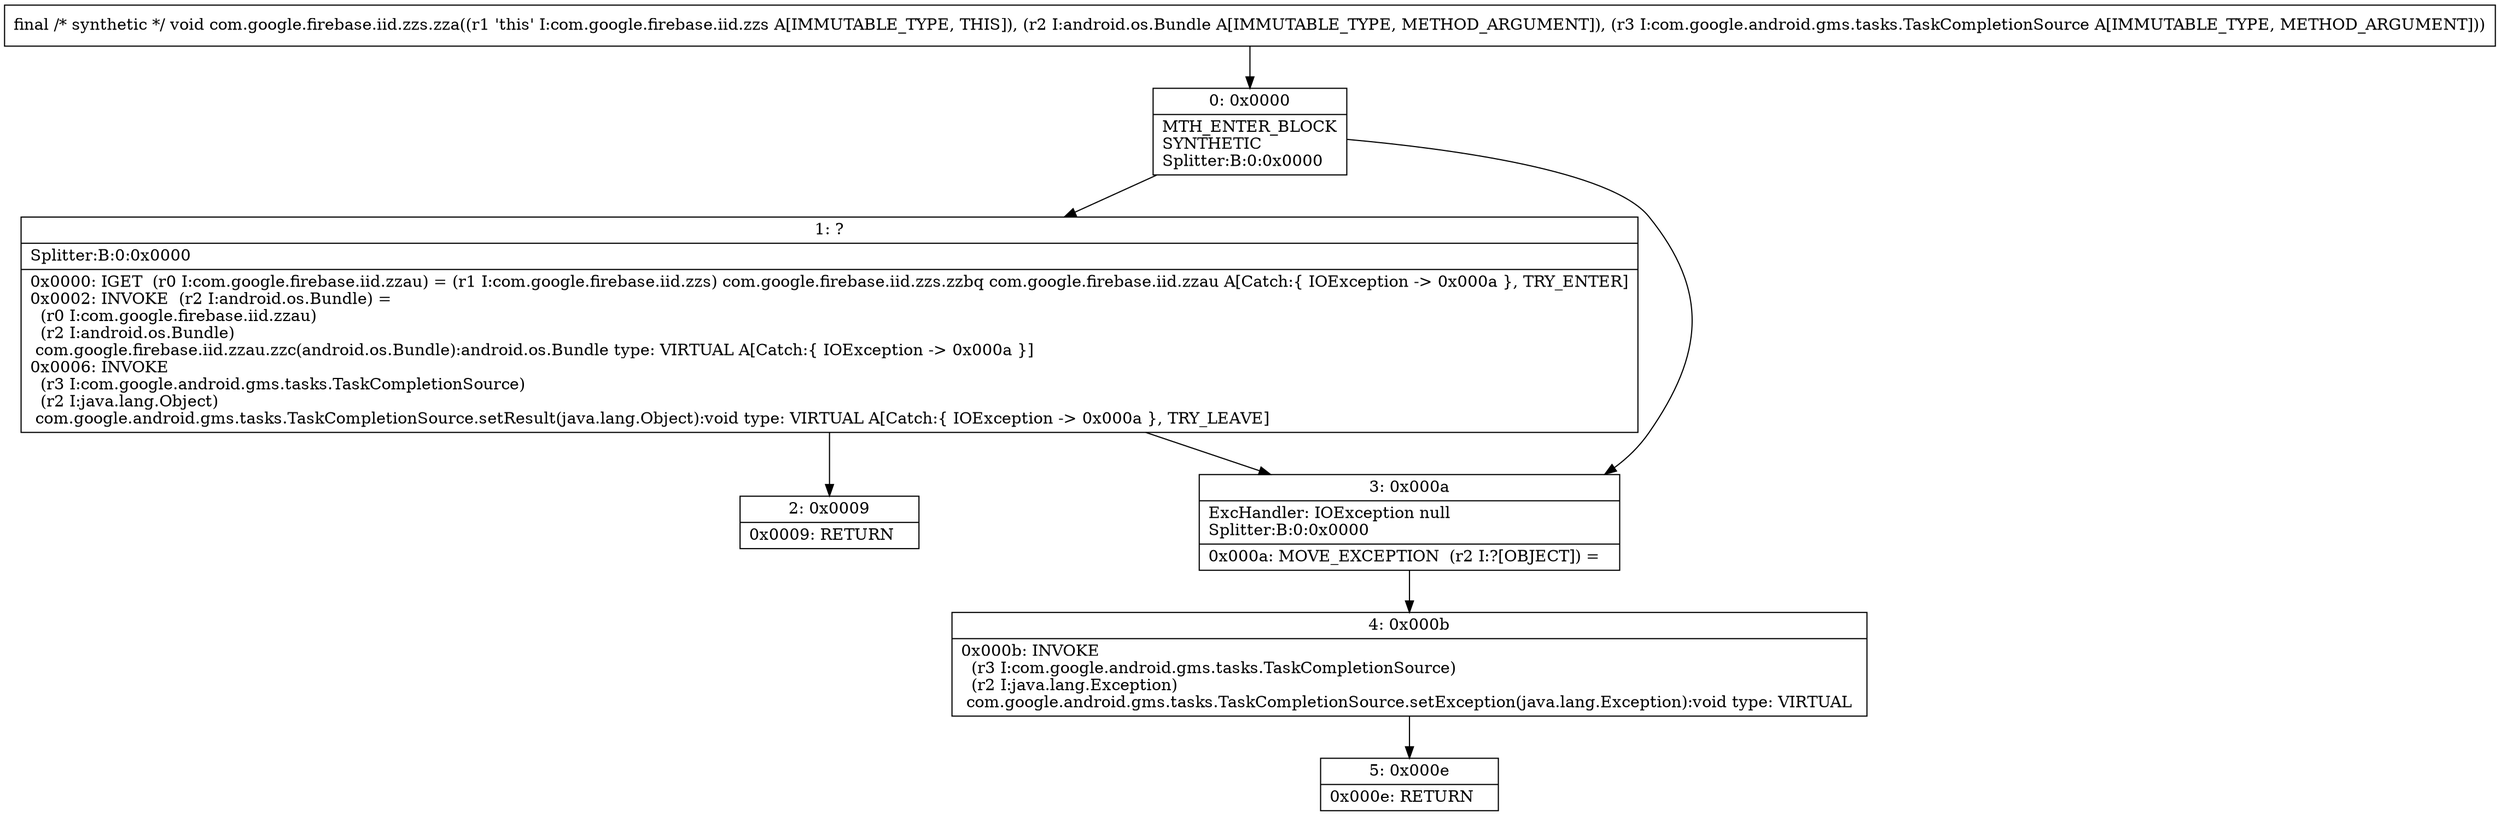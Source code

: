 digraph "CFG forcom.google.firebase.iid.zzs.zza(Landroid\/os\/Bundle;Lcom\/google\/android\/gms\/tasks\/TaskCompletionSource;)V" {
Node_0 [shape=record,label="{0\:\ 0x0000|MTH_ENTER_BLOCK\lSYNTHETIC\lSplitter:B:0:0x0000\l}"];
Node_1 [shape=record,label="{1\:\ ?|Splitter:B:0:0x0000\l|0x0000: IGET  (r0 I:com.google.firebase.iid.zzau) = (r1 I:com.google.firebase.iid.zzs) com.google.firebase.iid.zzs.zzbq com.google.firebase.iid.zzau A[Catch:\{ IOException \-\> 0x000a \}, TRY_ENTER]\l0x0002: INVOKE  (r2 I:android.os.Bundle) = \l  (r0 I:com.google.firebase.iid.zzau)\l  (r2 I:android.os.Bundle)\l com.google.firebase.iid.zzau.zzc(android.os.Bundle):android.os.Bundle type: VIRTUAL A[Catch:\{ IOException \-\> 0x000a \}]\l0x0006: INVOKE  \l  (r3 I:com.google.android.gms.tasks.TaskCompletionSource)\l  (r2 I:java.lang.Object)\l com.google.android.gms.tasks.TaskCompletionSource.setResult(java.lang.Object):void type: VIRTUAL A[Catch:\{ IOException \-\> 0x000a \}, TRY_LEAVE]\l}"];
Node_2 [shape=record,label="{2\:\ 0x0009|0x0009: RETURN   \l}"];
Node_3 [shape=record,label="{3\:\ 0x000a|ExcHandler: IOException null\lSplitter:B:0:0x0000\l|0x000a: MOVE_EXCEPTION  (r2 I:?[OBJECT]) =  \l}"];
Node_4 [shape=record,label="{4\:\ 0x000b|0x000b: INVOKE  \l  (r3 I:com.google.android.gms.tasks.TaskCompletionSource)\l  (r2 I:java.lang.Exception)\l com.google.android.gms.tasks.TaskCompletionSource.setException(java.lang.Exception):void type: VIRTUAL \l}"];
Node_5 [shape=record,label="{5\:\ 0x000e|0x000e: RETURN   \l}"];
MethodNode[shape=record,label="{final \/* synthetic *\/ void com.google.firebase.iid.zzs.zza((r1 'this' I:com.google.firebase.iid.zzs A[IMMUTABLE_TYPE, THIS]), (r2 I:android.os.Bundle A[IMMUTABLE_TYPE, METHOD_ARGUMENT]), (r3 I:com.google.android.gms.tasks.TaskCompletionSource A[IMMUTABLE_TYPE, METHOD_ARGUMENT])) }"];
MethodNode -> Node_0;
Node_0 -> Node_1;
Node_0 -> Node_3;
Node_1 -> Node_2;
Node_1 -> Node_3;
Node_3 -> Node_4;
Node_4 -> Node_5;
}

